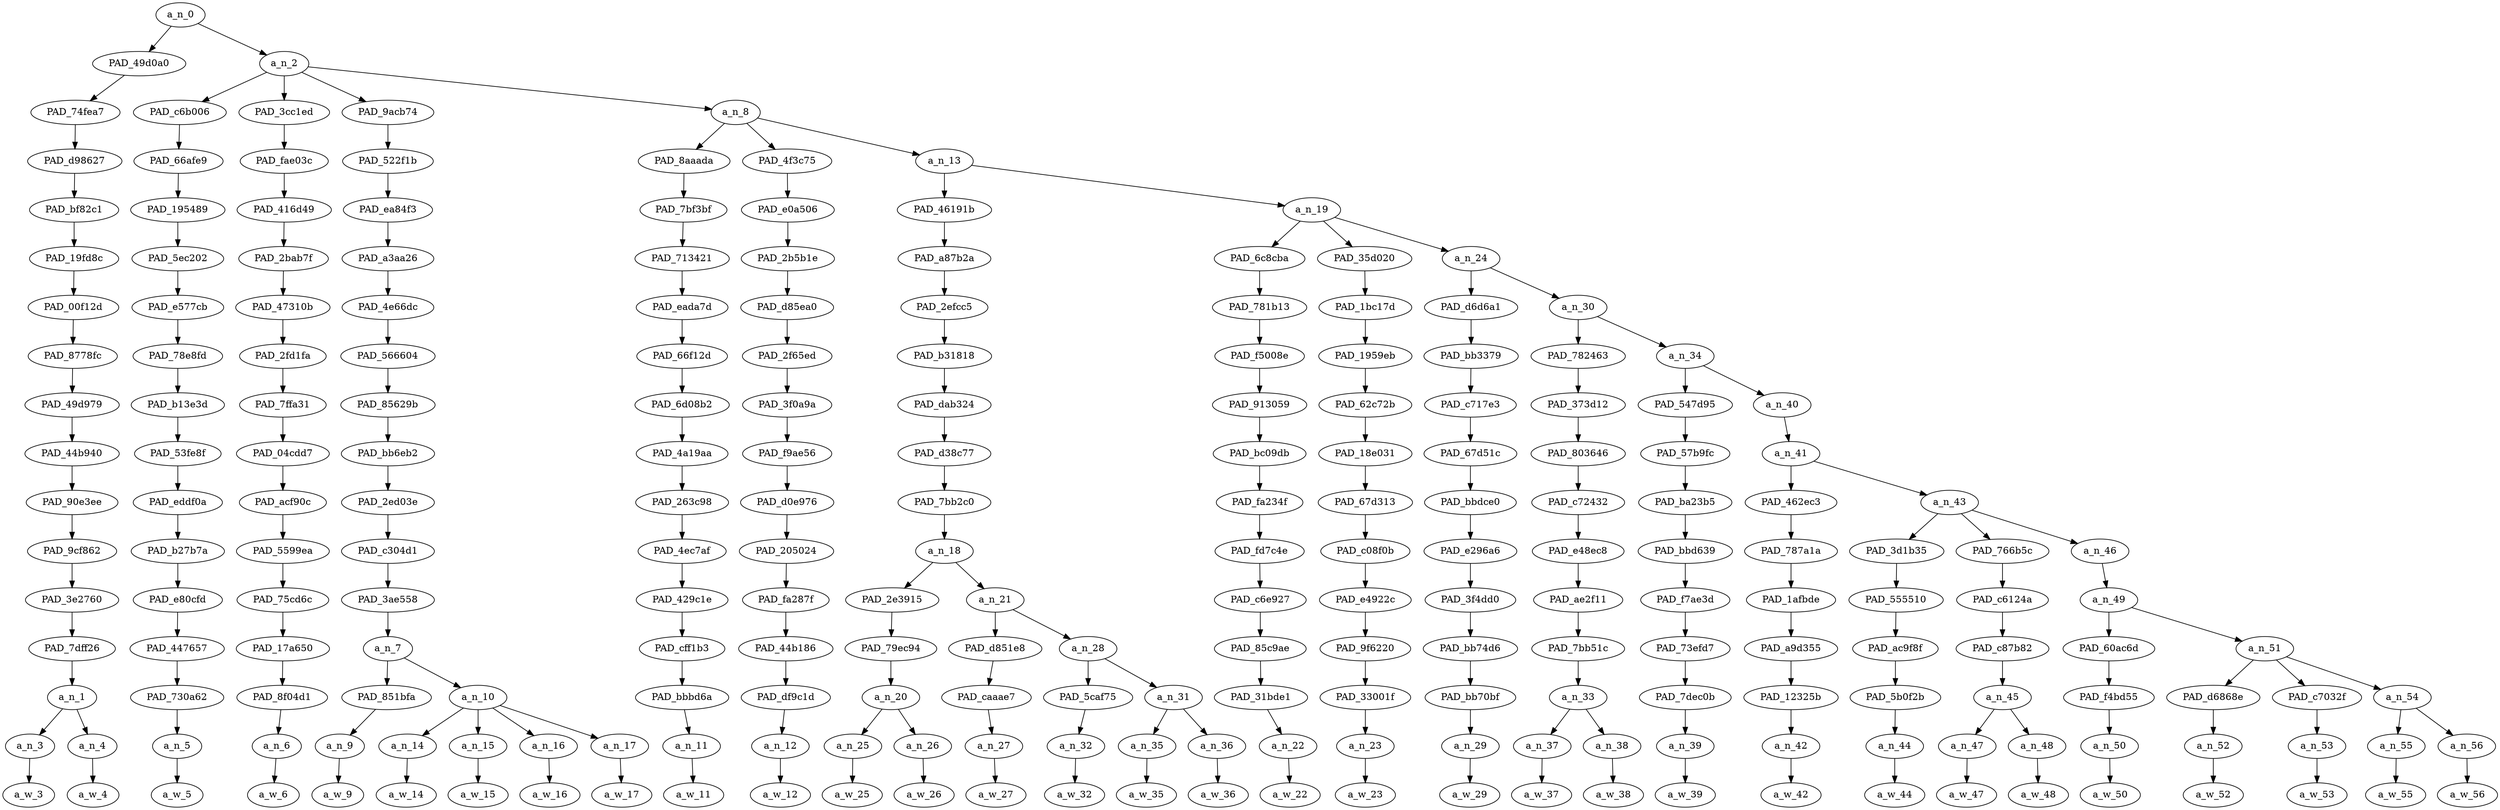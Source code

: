 strict digraph "" {
	a_n_0	[div_dir=1,
		index=0,
		level=16,
		pos="2.974766107253086,16!",
		text_span="[0, 1, 2, 3, 4, 5, 6, 7, 8, 9, 10, 11, 12, 13, 14, 15, 16, 17, 18, 19, 20, 21, 22, 23, 24, 25, 26, 27, 28, 29, 30, 31]",
		value=1.00000000];
	PAD_49d0a0	[div_dir=-1,
		index=0,
		level=15,
		pos="0.5,15!",
		text_span="[0, 1]",
		value=0.09305042];
	a_n_0 -> PAD_49d0a0;
	a_n_2	[div_dir=1,
		index=1,
		level=15,
		pos="5.449532214506172,15!",
		text_span="[2, 3, 4, 5, 6, 7, 8, 9, 10, 11, 12, 13, 14, 15, 16, 17, 18, 19, 20, 21, 22, 23, 24, 25, 26, 27, 28, 29, 30, 31]",
		value=0.90694607];
	a_n_0 -> a_n_2;
	PAD_74fea7	[div_dir=-1,
		index=0,
		level=14,
		pos="0.5,14!",
		text_span="[0, 1]",
		value=0.09305042];
	PAD_49d0a0 -> PAD_74fea7;
	PAD_d98627	[div_dir=-1,
		index=0,
		level=13,
		pos="0.5,13!",
		text_span="[0, 1]",
		value=0.09305042];
	PAD_74fea7 -> PAD_d98627;
	PAD_bf82c1	[div_dir=-1,
		index=0,
		level=12,
		pos="0.5,12!",
		text_span="[0, 1]",
		value=0.09305042];
	PAD_d98627 -> PAD_bf82c1;
	PAD_19fd8c	[div_dir=-1,
		index=0,
		level=11,
		pos="0.5,11!",
		text_span="[0, 1]",
		value=0.09305042];
	PAD_bf82c1 -> PAD_19fd8c;
	PAD_00f12d	[div_dir=-1,
		index=0,
		level=10,
		pos="0.5,10!",
		text_span="[0, 1]",
		value=0.09305042];
	PAD_19fd8c -> PAD_00f12d;
	PAD_8778fc	[div_dir=-1,
		index=0,
		level=9,
		pos="0.5,9!",
		text_span="[0, 1]",
		value=0.09305042];
	PAD_00f12d -> PAD_8778fc;
	PAD_49d979	[div_dir=-1,
		index=0,
		level=8,
		pos="0.5,8!",
		text_span="[0, 1]",
		value=0.09305042];
	PAD_8778fc -> PAD_49d979;
	PAD_44b940	[div_dir=-1,
		index=0,
		level=7,
		pos="0.5,7!",
		text_span="[0, 1]",
		value=0.09305042];
	PAD_49d979 -> PAD_44b940;
	PAD_90e3ee	[div_dir=-1,
		index=0,
		level=6,
		pos="0.5,6!",
		text_span="[0, 1]",
		value=0.09305042];
	PAD_44b940 -> PAD_90e3ee;
	PAD_9cf862	[div_dir=-1,
		index=0,
		level=5,
		pos="0.5,5!",
		text_span="[0, 1]",
		value=0.09305042];
	PAD_90e3ee -> PAD_9cf862;
	PAD_3e2760	[div_dir=-1,
		index=0,
		level=4,
		pos="0.5,4!",
		text_span="[0, 1]",
		value=0.09305042];
	PAD_9cf862 -> PAD_3e2760;
	PAD_7dff26	[div_dir=-1,
		index=0,
		level=3,
		pos="0.5,3!",
		text_span="[0, 1]",
		value=0.09305042];
	PAD_3e2760 -> PAD_7dff26;
	a_n_1	[div_dir=-1,
		index=0,
		level=2,
		pos="0.5,2!",
		text_span="[0, 1]",
		value=0.09305042];
	PAD_7dff26 -> a_n_1;
	a_n_3	[div_dir=1,
		index=0,
		level=1,
		pos="0.0,1!",
		text_span="[0]",
		value=0.05435236];
	a_n_1 -> a_n_3;
	a_n_4	[div_dir=-1,
		index=1,
		level=1,
		pos="1.0,1!",
		text_span="[1]",
		value=0.03867311];
	a_n_1 -> a_n_4;
	a_w_3	[div_dir=0,
		index=0,
		level=0,
		pos="0,0!",
		text_span="[0]",
		value=standup];
	a_n_3 -> a_w_3;
	a_w_4	[div_dir=0,
		index=1,
		level=0,
		pos="1,0!",
		text_span="[1]",
		value=purity];
	a_n_4 -> a_w_4;
	PAD_c6b006	[div_dir=-1,
		index=1,
		level=14,
		pos="2.0,14!",
		text_span="[2]",
		value=0.04949777];
	a_n_2 -> PAD_c6b006;
	PAD_3cc1ed	[div_dir=1,
		index=2,
		level=14,
		pos="3.0,14!",
		text_span="[3]",
		value=0.07552763];
	a_n_2 -> PAD_3cc1ed;
	PAD_9acb74	[div_dir=-1,
		index=3,
		level=14,
		pos="5.25,14!",
		text_span="[4, 5, 6, 7, 8]",
		value=0.21362546];
	a_n_2 -> PAD_9acb74;
	a_n_8	[div_dir=1,
		index=4,
		level=14,
		pos="11.548128858024691,14!",
		text_span="[9, 10, 11, 12, 13, 14, 15, 16, 17, 18, 19, 20, 21, 22, 23, 24, 25, 26, 27, 28, 29, 30, 31]",
		value=0.56828398];
	a_n_2 -> a_n_8;
	PAD_66afe9	[div_dir=-1,
		index=1,
		level=13,
		pos="2.0,13!",
		text_span="[2]",
		value=0.04949777];
	PAD_c6b006 -> PAD_66afe9;
	PAD_195489	[div_dir=-1,
		index=1,
		level=12,
		pos="2.0,12!",
		text_span="[2]",
		value=0.04949777];
	PAD_66afe9 -> PAD_195489;
	PAD_5ec202	[div_dir=-1,
		index=1,
		level=11,
		pos="2.0,11!",
		text_span="[2]",
		value=0.04949777];
	PAD_195489 -> PAD_5ec202;
	PAD_e577cb	[div_dir=-1,
		index=1,
		level=10,
		pos="2.0,10!",
		text_span="[2]",
		value=0.04949777];
	PAD_5ec202 -> PAD_e577cb;
	PAD_78e8fd	[div_dir=-1,
		index=1,
		level=9,
		pos="2.0,9!",
		text_span="[2]",
		value=0.04949777];
	PAD_e577cb -> PAD_78e8fd;
	PAD_b13e3d	[div_dir=-1,
		index=1,
		level=8,
		pos="2.0,8!",
		text_span="[2]",
		value=0.04949777];
	PAD_78e8fd -> PAD_b13e3d;
	PAD_53fe8f	[div_dir=-1,
		index=1,
		level=7,
		pos="2.0,7!",
		text_span="[2]",
		value=0.04949777];
	PAD_b13e3d -> PAD_53fe8f;
	PAD_eddf0a	[div_dir=-1,
		index=1,
		level=6,
		pos="2.0,6!",
		text_span="[2]",
		value=0.04949777];
	PAD_53fe8f -> PAD_eddf0a;
	PAD_b27b7a	[div_dir=-1,
		index=1,
		level=5,
		pos="2.0,5!",
		text_span="[2]",
		value=0.04949777];
	PAD_eddf0a -> PAD_b27b7a;
	PAD_e80cfd	[div_dir=-1,
		index=1,
		level=4,
		pos="2.0,4!",
		text_span="[2]",
		value=0.04949777];
	PAD_b27b7a -> PAD_e80cfd;
	PAD_447657	[div_dir=-1,
		index=1,
		level=3,
		pos="2.0,3!",
		text_span="[2]",
		value=0.04949777];
	PAD_e80cfd -> PAD_447657;
	PAD_730a62	[div_dir=-1,
		index=1,
		level=2,
		pos="2.0,2!",
		text_span="[2]",
		value=0.04949777];
	PAD_447657 -> PAD_730a62;
	a_n_5	[div_dir=-1,
		index=2,
		level=1,
		pos="2.0,1!",
		text_span="[2]",
		value=0.04949777];
	PAD_730a62 -> a_n_5;
	a_w_5	[div_dir=0,
		index=2,
		level=0,
		pos="2,0!",
		text_span="[2]",
		value=spiraled];
	a_n_5 -> a_w_5;
	PAD_fae03c	[div_dir=1,
		index=2,
		level=13,
		pos="3.0,13!",
		text_span="[3]",
		value=0.07552763];
	PAD_3cc1ed -> PAD_fae03c;
	PAD_416d49	[div_dir=1,
		index=2,
		level=12,
		pos="3.0,12!",
		text_span="[3]",
		value=0.07552763];
	PAD_fae03c -> PAD_416d49;
	PAD_2bab7f	[div_dir=1,
		index=2,
		level=11,
		pos="3.0,11!",
		text_span="[3]",
		value=0.07552763];
	PAD_416d49 -> PAD_2bab7f;
	PAD_47310b	[div_dir=1,
		index=2,
		level=10,
		pos="3.0,10!",
		text_span="[3]",
		value=0.07552763];
	PAD_2bab7f -> PAD_47310b;
	PAD_2fd1fa	[div_dir=1,
		index=2,
		level=9,
		pos="3.0,9!",
		text_span="[3]",
		value=0.07552763];
	PAD_47310b -> PAD_2fd1fa;
	PAD_7ffa31	[div_dir=1,
		index=2,
		level=8,
		pos="3.0,8!",
		text_span="[3]",
		value=0.07552763];
	PAD_2fd1fa -> PAD_7ffa31;
	PAD_04cdd7	[div_dir=1,
		index=2,
		level=7,
		pos="3.0,7!",
		text_span="[3]",
		value=0.07552763];
	PAD_7ffa31 -> PAD_04cdd7;
	PAD_acf90c	[div_dir=1,
		index=2,
		level=6,
		pos="3.0,6!",
		text_span="[3]",
		value=0.07552763];
	PAD_04cdd7 -> PAD_acf90c;
	PAD_5599ea	[div_dir=1,
		index=2,
		level=5,
		pos="3.0,5!",
		text_span="[3]",
		value=0.07552763];
	PAD_acf90c -> PAD_5599ea;
	PAD_75cd6c	[div_dir=1,
		index=2,
		level=4,
		pos="3.0,4!",
		text_span="[3]",
		value=0.07552763];
	PAD_5599ea -> PAD_75cd6c;
	PAD_17a650	[div_dir=1,
		index=2,
		level=3,
		pos="3.0,3!",
		text_span="[3]",
		value=0.07552763];
	PAD_75cd6c -> PAD_17a650;
	PAD_8f04d1	[div_dir=1,
		index=2,
		level=2,
		pos="3.0,2!",
		text_span="[3]",
		value=0.07552763];
	PAD_17a650 -> PAD_8f04d1;
	a_n_6	[div_dir=1,
		index=3,
		level=1,
		pos="3.0,1!",
		text_span="[3]",
		value=0.07552763];
	PAD_8f04d1 -> a_n_6;
	a_w_6	[div_dir=0,
		index=3,
		level=0,
		pos="3,0!",
		text_span="[3]",
		value=iself];
	a_n_6 -> a_w_6;
	PAD_522f1b	[div_dir=-1,
		index=3,
		level=13,
		pos="5.25,13!",
		text_span="[4, 5, 6, 7, 8]",
		value=0.21362546];
	PAD_9acb74 -> PAD_522f1b;
	PAD_ea84f3	[div_dir=-1,
		index=3,
		level=12,
		pos="5.25,12!",
		text_span="[4, 5, 6, 7, 8]",
		value=0.21362546];
	PAD_522f1b -> PAD_ea84f3;
	PAD_a3aa26	[div_dir=-1,
		index=3,
		level=11,
		pos="5.25,11!",
		text_span="[4, 5, 6, 7, 8]",
		value=0.21362546];
	PAD_ea84f3 -> PAD_a3aa26;
	PAD_4e66dc	[div_dir=-1,
		index=3,
		level=10,
		pos="5.25,10!",
		text_span="[4, 5, 6, 7, 8]",
		value=0.21362546];
	PAD_a3aa26 -> PAD_4e66dc;
	PAD_566604	[div_dir=-1,
		index=3,
		level=9,
		pos="5.25,9!",
		text_span="[4, 5, 6, 7, 8]",
		value=0.21362546];
	PAD_4e66dc -> PAD_566604;
	PAD_85629b	[div_dir=-1,
		index=3,
		level=8,
		pos="5.25,8!",
		text_span="[4, 5, 6, 7, 8]",
		value=0.21362546];
	PAD_566604 -> PAD_85629b;
	PAD_bb6eb2	[div_dir=-1,
		index=3,
		level=7,
		pos="5.25,7!",
		text_span="[4, 5, 6, 7, 8]",
		value=0.21362546];
	PAD_85629b -> PAD_bb6eb2;
	PAD_2ed03e	[div_dir=-1,
		index=3,
		level=6,
		pos="5.25,6!",
		text_span="[4, 5, 6, 7, 8]",
		value=0.21362546];
	PAD_bb6eb2 -> PAD_2ed03e;
	PAD_c304d1	[div_dir=-1,
		index=3,
		level=5,
		pos="5.25,5!",
		text_span="[4, 5, 6, 7, 8]",
		value=0.21362546];
	PAD_2ed03e -> PAD_c304d1;
	PAD_3ae558	[div_dir=-1,
		index=3,
		level=4,
		pos="5.25,4!",
		text_span="[4, 5, 6, 7, 8]",
		value=0.21362546];
	PAD_c304d1 -> PAD_3ae558;
	a_n_7	[div_dir=-1,
		index=3,
		level=3,
		pos="5.25,3!",
		text_span="[4, 5, 6, 7, 8]",
		value=0.21362546];
	PAD_3ae558 -> a_n_7;
	PAD_851bfa	[div_dir=-1,
		index=3,
		level=2,
		pos="4.0,2!",
		text_span="[4]",
		value=0.02226101];
	a_n_7 -> PAD_851bfa;
	a_n_10	[div_dir=-1,
		index=4,
		level=2,
		pos="6.5,2!",
		text_span="[5, 6, 7, 8]",
		value=0.19111139];
	a_n_7 -> a_n_10;
	a_n_9	[div_dir=-1,
		index=4,
		level=1,
		pos="4.0,1!",
		text_span="[4]",
		value=0.02226101];
	PAD_851bfa -> a_n_9;
	a_w_9	[div_dir=0,
		index=4,
		level=0,
		pos="4,0!",
		text_span="[4]",
		value=into];
	a_n_9 -> a_w_9;
	a_n_14	[div_dir=-1,
		index=5,
		level=1,
		pos="5.0,1!",
		text_span="[5]",
		value=0.02033639];
	a_n_10 -> a_n_14;
	a_n_15	[div_dir=1,
		index=6,
		level=1,
		pos="6.0,1!",
		text_span="[6]",
		value=0.03611306];
	a_n_10 -> a_n_15;
	a_n_16	[div_dir=1,
		index=7,
		level=1,
		pos="7.0,1!",
		text_span="[7]",
		value=0.05085939];
	a_n_10 -> a_n_16;
	a_n_17	[div_dir=-1,
		index=8,
		level=1,
		pos="8.0,1!",
		text_span="[8]",
		value=0.08352699];
	a_n_10 -> a_n_17;
	a_w_14	[div_dir=0,
		index=5,
		level=0,
		pos="5,0!",
		text_span="[5]",
		value=a];
	a_n_14 -> a_w_14;
	a_w_15	[div_dir=0,
		index=6,
		level=0,
		pos="6,0!",
		text_span="[6]",
		value=singer];
	a_n_15 -> a_w_15;
	a_w_16	[div_dir=0,
		index=7,
		level=0,
		pos="7,0!",
		text_span="[7]",
		value=songwriter];
	a_n_16 -> a_w_16;
	a_w_17	[div_dir=0,
		index=8,
		level=0,
		pos="8,0!",
		text_span="[8]",
		value=ghetto];
	a_n_17 -> a_w_17;
	PAD_8aaada	[div_dir=-1,
		index=4,
		level=13,
		pos="9.0,13!",
		text_span="[9]",
		value=0.02124690];
	a_n_8 -> PAD_8aaada;
	PAD_4f3c75	[div_dir=1,
		index=5,
		level=13,
		pos="10.0,13!",
		text_span="[10]",
		value=0.01929100];
	a_n_8 -> PAD_4f3c75;
	a_n_13	[div_dir=1,
		index=6,
		level=13,
		pos="15.644386574074074,13!",
		text_span="[11, 12, 13, 14, 15, 16, 17, 18, 19, 20, 21, 22, 23, 24, 25, 26, 27, 28, 29, 30, 31]",
		value=0.52763936];
	a_n_8 -> a_n_13;
	PAD_7bf3bf	[div_dir=-1,
		index=4,
		level=12,
		pos="9.0,12!",
		text_span="[9]",
		value=0.02124690];
	PAD_8aaada -> PAD_7bf3bf;
	PAD_713421	[div_dir=-1,
		index=4,
		level=11,
		pos="9.0,11!",
		text_span="[9]",
		value=0.02124690];
	PAD_7bf3bf -> PAD_713421;
	PAD_eada7d	[div_dir=-1,
		index=4,
		level=10,
		pos="9.0,10!",
		text_span="[9]",
		value=0.02124690];
	PAD_713421 -> PAD_eada7d;
	PAD_66f12d	[div_dir=-1,
		index=4,
		level=9,
		pos="9.0,9!",
		text_span="[9]",
		value=0.02124690];
	PAD_eada7d -> PAD_66f12d;
	PAD_6d08b2	[div_dir=-1,
		index=4,
		level=8,
		pos="9.0,8!",
		text_span="[9]",
		value=0.02124690];
	PAD_66f12d -> PAD_6d08b2;
	PAD_4a19aa	[div_dir=-1,
		index=4,
		level=7,
		pos="9.0,7!",
		text_span="[9]",
		value=0.02124690];
	PAD_6d08b2 -> PAD_4a19aa;
	PAD_263c98	[div_dir=-1,
		index=4,
		level=6,
		pos="9.0,6!",
		text_span="[9]",
		value=0.02124690];
	PAD_4a19aa -> PAD_263c98;
	PAD_4ec7af	[div_dir=-1,
		index=4,
		level=5,
		pos="9.0,5!",
		text_span="[9]",
		value=0.02124690];
	PAD_263c98 -> PAD_4ec7af;
	PAD_429c1e	[div_dir=-1,
		index=4,
		level=4,
		pos="9.0,4!",
		text_span="[9]",
		value=0.02124690];
	PAD_4ec7af -> PAD_429c1e;
	PAD_cff1b3	[div_dir=-1,
		index=4,
		level=3,
		pos="9.0,3!",
		text_span="[9]",
		value=0.02124690];
	PAD_429c1e -> PAD_cff1b3;
	PAD_bbbd6a	[div_dir=-1,
		index=5,
		level=2,
		pos="9.0,2!",
		text_span="[9]",
		value=0.02124690];
	PAD_cff1b3 -> PAD_bbbd6a;
	a_n_11	[div_dir=-1,
		index=9,
		level=1,
		pos="9.0,1!",
		text_span="[9]",
		value=0.02124690];
	PAD_bbbd6a -> a_n_11;
	a_w_11	[div_dir=0,
		index=9,
		level=0,
		pos="9,0!",
		text_span="[9]",
		value=so];
	a_n_11 -> a_w_11;
	PAD_e0a506	[div_dir=1,
		index=5,
		level=12,
		pos="10.0,12!",
		text_span="[10]",
		value=0.01929100];
	PAD_4f3c75 -> PAD_e0a506;
	PAD_2b5b1e	[div_dir=1,
		index=5,
		level=11,
		pos="10.0,11!",
		text_span="[10]",
		value=0.01929100];
	PAD_e0a506 -> PAD_2b5b1e;
	PAD_d85ea0	[div_dir=1,
		index=5,
		level=10,
		pos="10.0,10!",
		text_span="[10]",
		value=0.01929100];
	PAD_2b5b1e -> PAD_d85ea0;
	PAD_2f65ed	[div_dir=1,
		index=5,
		level=9,
		pos="10.0,9!",
		text_span="[10]",
		value=0.01929100];
	PAD_d85ea0 -> PAD_2f65ed;
	PAD_3f0a9a	[div_dir=1,
		index=5,
		level=8,
		pos="10.0,8!",
		text_span="[10]",
		value=0.01929100];
	PAD_2f65ed -> PAD_3f0a9a;
	PAD_f9ae56	[div_dir=1,
		index=5,
		level=7,
		pos="10.0,7!",
		text_span="[10]",
		value=0.01929100];
	PAD_3f0a9a -> PAD_f9ae56;
	PAD_d0e976	[div_dir=1,
		index=5,
		level=6,
		pos="10.0,6!",
		text_span="[10]",
		value=0.01929100];
	PAD_f9ae56 -> PAD_d0e976;
	PAD_205024	[div_dir=1,
		index=5,
		level=5,
		pos="10.0,5!",
		text_span="[10]",
		value=0.01929100];
	PAD_d0e976 -> PAD_205024;
	PAD_fa287f	[div_dir=1,
		index=5,
		level=4,
		pos="10.0,4!",
		text_span="[10]",
		value=0.01929100];
	PAD_205024 -> PAD_fa287f;
	PAD_44b186	[div_dir=1,
		index=5,
		level=3,
		pos="10.0,3!",
		text_span="[10]",
		value=0.01929100];
	PAD_fa287f -> PAD_44b186;
	PAD_df9c1d	[div_dir=1,
		index=6,
		level=2,
		pos="10.0,2!",
		text_span="[10]",
		value=0.01929100];
	PAD_44b186 -> PAD_df9c1d;
	a_n_12	[div_dir=1,
		index=10,
		level=1,
		pos="10.0,1!",
		text_span="[10]",
		value=0.01929100];
	PAD_df9c1d -> a_n_12;
	a_w_12	[div_dir=0,
		index=10,
		level=0,
		pos="10,0!",
		text_span="[10]",
		value=that];
	a_n_12 -> a_w_12;
	PAD_46191b	[div_dir=1,
		index=6,
		level=12,
		pos="12.8125,12!",
		text_span="[11, 12, 13, 14, 15, 16]",
		value=0.18267596];
	a_n_13 -> PAD_46191b;
	a_n_19	[div_dir=1,
		index=7,
		level=12,
		pos="18.47627314814815,12!",
		text_span="[17, 18, 19, 20, 21, 22, 23, 24, 25, 26, 27, 28, 29, 30, 31]",
		value=0.34484808];
	a_n_13 -> a_n_19;
	PAD_a87b2a	[div_dir=1,
		index=6,
		level=11,
		pos="12.8125,11!",
		text_span="[11, 12, 13, 14, 15, 16]",
		value=0.18267596];
	PAD_46191b -> PAD_a87b2a;
	PAD_2efcc5	[div_dir=1,
		index=6,
		level=10,
		pos="12.8125,10!",
		text_span="[11, 12, 13, 14, 15, 16]",
		value=0.18267596];
	PAD_a87b2a -> PAD_2efcc5;
	PAD_b31818	[div_dir=1,
		index=6,
		level=9,
		pos="12.8125,9!",
		text_span="[11, 12, 13, 14, 15, 16]",
		value=0.18267596];
	PAD_2efcc5 -> PAD_b31818;
	PAD_dab324	[div_dir=1,
		index=6,
		level=8,
		pos="12.8125,8!",
		text_span="[11, 12, 13, 14, 15, 16]",
		value=0.18267596];
	PAD_b31818 -> PAD_dab324;
	PAD_d38c77	[div_dir=1,
		index=6,
		level=7,
		pos="12.8125,7!",
		text_span="[11, 12, 13, 14, 15, 16]",
		value=0.18267596];
	PAD_dab324 -> PAD_d38c77;
	PAD_7bb2c0	[div_dir=1,
		index=6,
		level=6,
		pos="12.8125,6!",
		text_span="[11, 12, 13, 14, 15, 16]",
		value=0.18267596];
	PAD_d38c77 -> PAD_7bb2c0;
	a_n_18	[div_dir=1,
		index=6,
		level=5,
		pos="12.8125,5!",
		text_span="[11, 12, 13, 14, 15, 16]",
		value=0.18267596];
	PAD_7bb2c0 -> a_n_18;
	PAD_2e3915	[div_dir=1,
		index=6,
		level=4,
		pos="11.5,4!",
		text_span="[11, 12]",
		value=0.06067025];
	a_n_18 -> PAD_2e3915;
	a_n_21	[div_dir=1,
		index=7,
		level=4,
		pos="14.125,4!",
		text_span="[13, 14, 15, 16]",
		value=0.12194934];
	a_n_18 -> a_n_21;
	PAD_79ec94	[div_dir=1,
		index=6,
		level=3,
		pos="11.5,3!",
		text_span="[11, 12]",
		value=0.06067025];
	PAD_2e3915 -> PAD_79ec94;
	a_n_20	[div_dir=1,
		index=7,
		level=2,
		pos="11.5,2!",
		text_span="[11, 12]",
		value=0.06067025];
	PAD_79ec94 -> a_n_20;
	a_n_25	[div_dir=-1,
		index=11,
		level=1,
		pos="11.0,1!",
		text_span="[11]",
		value=0.02730854];
	a_n_20 -> a_n_25;
	a_n_26	[div_dir=1,
		index=12,
		level=1,
		pos="12.0,1!",
		text_span="[12]",
		value=0.03334112];
	a_n_20 -> a_n_26;
	a_w_25	[div_dir=0,
		index=11,
		level=0,
		pos="11,0!",
		text_span="[11]",
		value=talented];
	a_n_25 -> a_w_25;
	a_w_26	[div_dir=0,
		index=12,
		level=0,
		pos="12,0!",
		text_span="[12]",
		value=performers];
	a_n_26 -> a_w_26;
	PAD_d851e8	[div_dir=1,
		index=7,
		level=3,
		pos="13.0,3!",
		text_span="[13]",
		value=0.02195249];
	a_n_21 -> PAD_d851e8;
	a_n_28	[div_dir=1,
		index=8,
		level=3,
		pos="15.25,3!",
		text_span="[14, 15, 16]",
		value=0.09994334];
	a_n_21 -> a_n_28;
	PAD_caaae7	[div_dir=1,
		index=8,
		level=2,
		pos="13.0,2!",
		text_span="[13]",
		value=0.02195249];
	PAD_d851e8 -> PAD_caaae7;
	a_n_27	[div_dir=1,
		index=13,
		level=1,
		pos="13.0,1!",
		text_span="[13]",
		value=0.02195249];
	PAD_caaae7 -> a_n_27;
	a_w_27	[div_dir=0,
		index=13,
		level=0,
		pos="13,0!",
		text_span="[13]",
		value=like];
	a_n_27 -> a_w_27;
	PAD_5caf75	[div_dir=1,
		index=10,
		level=2,
		pos="16.0,2!",
		text_span="[16]",
		value=0.03088516];
	a_n_28 -> PAD_5caf75;
	a_n_31	[div_dir=-1,
		index=9,
		level=2,
		pos="14.5,2!",
		text_span="[14, 15]",
		value=0.06900150];
	a_n_28 -> a_n_31;
	a_n_32	[div_dir=1,
		index=16,
		level=1,
		pos="16.0,1!",
		text_span="[16]",
		value=0.03088516];
	PAD_5caf75 -> a_n_32;
	a_w_32	[div_dir=0,
		index=16,
		level=0,
		pos="16,0!",
		text_span="[16]",
		value=hope];
	a_n_32 -> a_w_32;
	a_n_35	[div_dir=-1,
		index=14,
		level=1,
		pos="14.0,1!",
		text_span="[14]",
		value=0.02349305];
	a_n_31 -> a_n_35;
	a_n_36	[div_dir=-1,
		index=15,
		level=1,
		pos="15.0,1!",
		text_span="[15]",
		value=0.04547835];
	a_n_31 -> a_n_36;
	a_w_35	[div_dir=0,
		index=14,
		level=0,
		pos="14,0!",
		text_span="[14]",
		value=a1];
	a_n_35 -> a_w_35;
	a_w_36	[div_dir=0,
		index=15,
		level=0,
		pos="15,0!",
		text_span="[15]",
		value=bob];
	a_n_36 -> a_w_36;
	PAD_6c8cba	[div_dir=1,
		index=7,
		level=11,
		pos="17.0,11!",
		text_span="[17]",
		value=0.01704245];
	a_n_19 -> PAD_6c8cba;
	PAD_35d020	[div_dir=1,
		index=8,
		level=11,
		pos="18.0,11!",
		text_span="[18]",
		value=0.01386273];
	a_n_19 -> PAD_35d020;
	a_n_24	[div_dir=1,
		index=9,
		level=11,
		pos="20.428819444444443,11!",
		text_span="[19, 20, 21, 22, 23, 24, 25, 26, 27, 28, 29, 30, 31]",
		value=0.31384223];
	a_n_19 -> a_n_24;
	PAD_781b13	[div_dir=1,
		index=7,
		level=10,
		pos="17.0,10!",
		text_span="[17]",
		value=0.01704245];
	PAD_6c8cba -> PAD_781b13;
	PAD_f5008e	[div_dir=1,
		index=7,
		level=9,
		pos="17.0,9!",
		text_span="[17]",
		value=0.01704245];
	PAD_781b13 -> PAD_f5008e;
	PAD_913059	[div_dir=1,
		index=7,
		level=8,
		pos="17.0,8!",
		text_span="[17]",
		value=0.01704245];
	PAD_f5008e -> PAD_913059;
	PAD_bc09db	[div_dir=1,
		index=7,
		level=7,
		pos="17.0,7!",
		text_span="[17]",
		value=0.01704245];
	PAD_913059 -> PAD_bc09db;
	PAD_fa234f	[div_dir=1,
		index=7,
		level=6,
		pos="17.0,6!",
		text_span="[17]",
		value=0.01704245];
	PAD_bc09db -> PAD_fa234f;
	PAD_fd7c4e	[div_dir=1,
		index=7,
		level=5,
		pos="17.0,5!",
		text_span="[17]",
		value=0.01704245];
	PAD_fa234f -> PAD_fd7c4e;
	PAD_c6e927	[div_dir=1,
		index=8,
		level=4,
		pos="17.0,4!",
		text_span="[17]",
		value=0.01704245];
	PAD_fd7c4e -> PAD_c6e927;
	PAD_85c9ae	[div_dir=1,
		index=9,
		level=3,
		pos="17.0,3!",
		text_span="[17]",
		value=0.01704245];
	PAD_c6e927 -> PAD_85c9ae;
	PAD_31bde1	[div_dir=1,
		index=11,
		level=2,
		pos="17.0,2!",
		text_span="[17]",
		value=0.01704245];
	PAD_85c9ae -> PAD_31bde1;
	a_n_22	[div_dir=1,
		index=17,
		level=1,
		pos="17.0,1!",
		text_span="[17]",
		value=0.01704245];
	PAD_31bde1 -> a_n_22;
	a_w_22	[div_dir=0,
		index=17,
		level=0,
		pos="17,0!",
		text_span="[17]",
		value=are];
	a_n_22 -> a_w_22;
	PAD_1bc17d	[div_dir=1,
		index=8,
		level=10,
		pos="18.0,10!",
		text_span="[18]",
		value=0.01386273];
	PAD_35d020 -> PAD_1bc17d;
	PAD_1959eb	[div_dir=1,
		index=8,
		level=9,
		pos="18.0,9!",
		text_span="[18]",
		value=0.01386273];
	PAD_1bc17d -> PAD_1959eb;
	PAD_62c72b	[div_dir=1,
		index=8,
		level=8,
		pos="18.0,8!",
		text_span="[18]",
		value=0.01386273];
	PAD_1959eb -> PAD_62c72b;
	PAD_18e031	[div_dir=1,
		index=8,
		level=7,
		pos="18.0,7!",
		text_span="[18]",
		value=0.01386273];
	PAD_62c72b -> PAD_18e031;
	PAD_67d313	[div_dir=1,
		index=8,
		level=6,
		pos="18.0,6!",
		text_span="[18]",
		value=0.01386273];
	PAD_18e031 -> PAD_67d313;
	PAD_c08f0b	[div_dir=1,
		index=8,
		level=5,
		pos="18.0,5!",
		text_span="[18]",
		value=0.01386273];
	PAD_67d313 -> PAD_c08f0b;
	PAD_e4922c	[div_dir=1,
		index=9,
		level=4,
		pos="18.0,4!",
		text_span="[18]",
		value=0.01386273];
	PAD_c08f0b -> PAD_e4922c;
	PAD_9f6220	[div_dir=1,
		index=10,
		level=3,
		pos="18.0,3!",
		text_span="[18]",
		value=0.01386273];
	PAD_e4922c -> PAD_9f6220;
	PAD_33001f	[div_dir=1,
		index=12,
		level=2,
		pos="18.0,2!",
		text_span="[18]",
		value=0.01386273];
	PAD_9f6220 -> PAD_33001f;
	a_n_23	[div_dir=1,
		index=18,
		level=1,
		pos="18.0,1!",
		text_span="[18]",
		value=0.01386273];
	PAD_33001f -> a_n_23;
	a_w_23	[div_dir=0,
		index=18,
		level=0,
		pos="18,0!",
		text_span="[18]",
		value=not];
	a_n_23 -> a_w_23;
	PAD_d6d6a1	[div_dir=1,
		index=9,
		level=10,
		pos="19.0,10!",
		text_span="[19]",
		value=0.01571512];
	a_n_24 -> PAD_d6d6a1;
	a_n_30	[div_dir=1,
		index=10,
		level=10,
		pos="21.85763888888889,10!",
		text_span="[20, 21, 22, 23, 24, 25, 26, 27, 28, 29, 30, 31]",
		value=0.29806361];
	a_n_24 -> a_n_30;
	PAD_bb3379	[div_dir=1,
		index=9,
		level=9,
		pos="19.0,9!",
		text_span="[19]",
		value=0.01571512];
	PAD_d6d6a1 -> PAD_bb3379;
	PAD_c717e3	[div_dir=1,
		index=9,
		level=8,
		pos="19.0,8!",
		text_span="[19]",
		value=0.01571512];
	PAD_bb3379 -> PAD_c717e3;
	PAD_67d51c	[div_dir=1,
		index=9,
		level=7,
		pos="19.0,7!",
		text_span="[19]",
		value=0.01571512];
	PAD_c717e3 -> PAD_67d51c;
	PAD_bbdce0	[div_dir=1,
		index=9,
		level=6,
		pos="19.0,6!",
		text_span="[19]",
		value=0.01571512];
	PAD_67d51c -> PAD_bbdce0;
	PAD_e296a6	[div_dir=1,
		index=9,
		level=5,
		pos="19.0,5!",
		text_span="[19]",
		value=0.01571512];
	PAD_bbdce0 -> PAD_e296a6;
	PAD_3f4dd0	[div_dir=1,
		index=10,
		level=4,
		pos="19.0,4!",
		text_span="[19]",
		value=0.01571512];
	PAD_e296a6 -> PAD_3f4dd0;
	PAD_bb74d6	[div_dir=1,
		index=11,
		level=3,
		pos="19.0,3!",
		text_span="[19]",
		value=0.01571512];
	PAD_3f4dd0 -> PAD_bb74d6;
	PAD_bb70bf	[div_dir=1,
		index=13,
		level=2,
		pos="19.0,2!",
		text_span="[19]",
		value=0.01571512];
	PAD_bb74d6 -> PAD_bb70bf;
	a_n_29	[div_dir=1,
		index=19,
		level=1,
		pos="19.0,1!",
		text_span="[19]",
		value=0.01571512];
	PAD_bb70bf -> a_n_29;
	a_w_29	[div_dir=0,
		index=19,
		level=0,
		pos="19,0!",
		text_span="[19]",
		value=considered];
	a_n_29 -> a_w_29;
	PAD_782463	[div_dir=-1,
		index=10,
		level=9,
		pos="20.5,9!",
		text_span="[20, 21]",
		value=0.04623860];
	a_n_30 -> PAD_782463;
	a_n_34	[div_dir=1,
		index=11,
		level=9,
		pos="23.21527777777778,9!",
		text_span="[22, 23, 24, 25, 26, 27, 28, 29, 30, 31]",
		value=0.25178509];
	a_n_30 -> a_n_34;
	PAD_373d12	[div_dir=-1,
		index=10,
		level=8,
		pos="20.5,8!",
		text_span="[20, 21]",
		value=0.04623860];
	PAD_782463 -> PAD_373d12;
	PAD_803646	[div_dir=-1,
		index=10,
		level=7,
		pos="20.5,7!",
		text_span="[20, 21]",
		value=0.04623860];
	PAD_373d12 -> PAD_803646;
	PAD_c72432	[div_dir=-1,
		index=10,
		level=6,
		pos="20.5,6!",
		text_span="[20, 21]",
		value=0.04623860];
	PAD_803646 -> PAD_c72432;
	PAD_e48ec8	[div_dir=-1,
		index=10,
		level=5,
		pos="20.5,5!",
		text_span="[20, 21]",
		value=0.04623860];
	PAD_c72432 -> PAD_e48ec8;
	PAD_ae2f11	[div_dir=-1,
		index=11,
		level=4,
		pos="20.5,4!",
		text_span="[20, 21]",
		value=0.04623860];
	PAD_e48ec8 -> PAD_ae2f11;
	PAD_7bb51c	[div_dir=-1,
		index=12,
		level=3,
		pos="20.5,3!",
		text_span="[20, 21]",
		value=0.04623860];
	PAD_ae2f11 -> PAD_7bb51c;
	a_n_33	[div_dir=-1,
		index=14,
		level=2,
		pos="20.5,2!",
		text_span="[20, 21]",
		value=0.04623860];
	PAD_7bb51c -> a_n_33;
	a_n_37	[div_dir=1,
		index=20,
		level=1,
		pos="20.0,1!",
		text_span="[20]",
		value=0.01804877];
	a_n_33 -> a_n_37;
	a_n_38	[div_dir=-1,
		index=21,
		level=1,
		pos="21.0,1!",
		text_span="[21]",
		value=0.02817871];
	a_n_33 -> a_n_38;
	a_w_37	[div_dir=0,
		index=20,
		level=0,
		pos="20,0!",
		text_span="[20]",
		value=real];
	a_n_37 -> a_w_37;
	a_w_38	[div_dir=0,
		index=21,
		level=0,
		pos="21,0!",
		text_span="[21]",
		value=comedians];
	a_n_38 -> a_w_38;
	PAD_547d95	[div_dir=-1,
		index=11,
		level=8,
		pos="22.0,8!",
		text_span="[22]",
		value=0.02289711];
	a_n_34 -> PAD_547d95;
	a_n_40	[div_dir=1,
		index=12,
		level=8,
		pos="24.430555555555557,8!",
		text_span="[23, 24, 25, 26, 27, 28, 29, 30, 31]",
		value=0.22884029];
	a_n_34 -> a_n_40;
	PAD_57b9fc	[div_dir=-1,
		index=11,
		level=7,
		pos="22.0,7!",
		text_span="[22]",
		value=0.02289711];
	PAD_547d95 -> PAD_57b9fc;
	PAD_ba23b5	[div_dir=-1,
		index=11,
		level=6,
		pos="22.0,6!",
		text_span="[22]",
		value=0.02289711];
	PAD_57b9fc -> PAD_ba23b5;
	PAD_bbd639	[div_dir=-1,
		index=11,
		level=5,
		pos="22.0,5!",
		text_span="[22]",
		value=0.02289711];
	PAD_ba23b5 -> PAD_bbd639;
	PAD_f7ae3d	[div_dir=-1,
		index=12,
		level=4,
		pos="22.0,4!",
		text_span="[22]",
		value=0.02289711];
	PAD_bbd639 -> PAD_f7ae3d;
	PAD_73efd7	[div_dir=-1,
		index=13,
		level=3,
		pos="22.0,3!",
		text_span="[22]",
		value=0.02289711];
	PAD_f7ae3d -> PAD_73efd7;
	PAD_7dec0b	[div_dir=-1,
		index=15,
		level=2,
		pos="22.0,2!",
		text_span="[22]",
		value=0.02289711];
	PAD_73efd7 -> PAD_7dec0b;
	a_n_39	[div_dir=-1,
		index=22,
		level=1,
		pos="22.0,1!",
		text_span="[22]",
		value=0.02289711];
	PAD_7dec0b -> a_n_39;
	a_w_39	[div_dir=0,
		index=22,
		level=0,
		pos="22,0!",
		text_span="[22]",
		value=cause];
	a_n_39 -> a_w_39;
	a_n_41	[div_dir=1,
		index=12,
		level=7,
		pos="24.430555555555557,7!",
		text_span="[23, 24, 25, 26, 27, 28, 29, 30, 31]",
		value=0.22876388];
	a_n_40 -> a_n_41;
	PAD_462ec3	[div_dir=-1,
		index=12,
		level=6,
		pos="23.0,6!",
		text_span="[23]",
		value=0.01638229];
	a_n_41 -> PAD_462ec3;
	a_n_43	[div_dir=1,
		index=13,
		level=6,
		pos="25.861111111111114,6!",
		text_span="[24, 25, 26, 27, 28, 29, 30, 31]",
		value=0.21230518];
	a_n_41 -> a_n_43;
	PAD_787a1a	[div_dir=-1,
		index=12,
		level=5,
		pos="23.0,5!",
		text_span="[23]",
		value=0.01638229];
	PAD_462ec3 -> PAD_787a1a;
	PAD_1afbde	[div_dir=-1,
		index=13,
		level=4,
		pos="23.0,4!",
		text_span="[23]",
		value=0.01638229];
	PAD_787a1a -> PAD_1afbde;
	PAD_a9d355	[div_dir=-1,
		index=14,
		level=3,
		pos="23.0,3!",
		text_span="[23]",
		value=0.01638229];
	PAD_1afbde -> PAD_a9d355;
	PAD_12325b	[div_dir=-1,
		index=16,
		level=2,
		pos="23.0,2!",
		text_span="[23]",
		value=0.01638229];
	PAD_a9d355 -> PAD_12325b;
	a_n_42	[div_dir=-1,
		index=23,
		level=1,
		pos="23.0,1!",
		text_span="[23]",
		value=0.01638229];
	PAD_12325b -> a_n_42;
	a_w_42	[div_dir=0,
		index=23,
		level=0,
		pos="23,0!",
		text_span="[23]",
		value=they];
	a_n_42 -> a_w_42;
	PAD_3d1b35	[div_dir=1,
		index=13,
		level=5,
		pos="24.0,5!",
		text_span="[24]",
		value=0.02044744];
	a_n_43 -> PAD_3d1b35;
	PAD_766b5c	[div_dir=1,
		index=14,
		level=5,
		pos="25.5,5!",
		text_span="[25, 26]",
		value=0.07401270];
	a_n_43 -> PAD_766b5c;
	a_n_46	[div_dir=-1,
		index=15,
		level=5,
		pos="28.083333333333336,5!",
		text_span="[27, 28, 29, 30, 31]",
		value=0.11776041];
	a_n_43 -> a_n_46;
	PAD_555510	[div_dir=1,
		index=14,
		level=4,
		pos="24.0,4!",
		text_span="[24]",
		value=0.02044744];
	PAD_3d1b35 -> PAD_555510;
	PAD_ac9f8f	[div_dir=1,
		index=15,
		level=3,
		pos="24.0,3!",
		text_span="[24]",
		value=0.02044744];
	PAD_555510 -> PAD_ac9f8f;
	PAD_5b0f2b	[div_dir=1,
		index=17,
		level=2,
		pos="24.0,2!",
		text_span="[24]",
		value=0.02044744];
	PAD_ac9f8f -> PAD_5b0f2b;
	a_n_44	[div_dir=1,
		index=24,
		level=1,
		pos="24.0,1!",
		text_span="[24]",
		value=0.02044744];
	PAD_5b0f2b -> a_n_44;
	a_w_44	[div_dir=0,
		index=24,
		level=0,
		pos="24,0!",
		text_span="[24]",
		value=paid];
	a_n_44 -> a_w_44;
	PAD_c6124a	[div_dir=1,
		index=15,
		level=4,
		pos="25.5,4!",
		text_span="[25, 26]",
		value=0.07401270];
	PAD_766b5c -> PAD_c6124a;
	PAD_c87b82	[div_dir=1,
		index=16,
		level=3,
		pos="25.5,3!",
		text_span="[25, 26]",
		value=0.07401270];
	PAD_c6124a -> PAD_c87b82;
	a_n_45	[div_dir=1,
		index=18,
		level=2,
		pos="25.5,2!",
		text_span="[25, 26]",
		value=0.07401270];
	PAD_c87b82 -> a_n_45;
	a_n_47	[div_dir=-1,
		index=25,
		level=1,
		pos="25.0,1!",
		text_span="[25]",
		value=0.01621400];
	a_n_45 -> a_n_47;
	a_n_48	[div_dir=1,
		index=26,
		level=1,
		pos="26.0,1!",
		text_span="[26]",
		value=0.05768935];
	a_n_45 -> a_n_48;
	a_w_47	[div_dir=0,
		index=25,
		level=0,
		pos="25,0!",
		text_span="[25]",
		value=other];
	a_n_47 -> a_w_47;
	a_w_48	[div_dir=0,
		index=26,
		level=0,
		pos="26,0!",
		text_span="[26]",
		value=ppl];
	a_n_48 -> a_w_48;
	a_n_49	[div_dir=-1,
		index=16,
		level=4,
		pos="28.083333333333336,4!",
		text_span="[27, 28, 29, 30, 31]",
		value=0.11775657];
	a_n_46 -> a_n_49;
	PAD_60ac6d	[div_dir=-1,
		index=17,
		level=3,
		pos="27.0,3!",
		text_span="[27]",
		value=0.01860693];
	a_n_49 -> PAD_60ac6d;
	a_n_51	[div_dir=1,
		index=18,
		level=3,
		pos="29.166666666666668,3!",
		text_span="[28, 29, 30, 31]",
		value=0.09914580];
	a_n_49 -> a_n_51;
	PAD_f4bd55	[div_dir=-1,
		index=19,
		level=2,
		pos="27.0,2!",
		text_span="[27]",
		value=0.01860693];
	PAD_60ac6d -> PAD_f4bd55;
	a_n_50	[div_dir=-1,
		index=27,
		level=1,
		pos="27.0,1!",
		text_span="[27]",
		value=0.01860693];
	PAD_f4bd55 -> a_n_50;
	a_w_50	[div_dir=0,
		index=27,
		level=0,
		pos="27,0!",
		text_span="[27]",
		value=to];
	a_n_50 -> a_w_50;
	PAD_d6868e	[div_dir=1,
		index=20,
		level=2,
		pos="28.0,2!",
		text_span="[28]",
		value=0.02089294];
	a_n_51 -> PAD_d6868e;
	PAD_c7032f	[div_dir=-1,
		index=21,
		level=2,
		pos="29.0,2!",
		text_span="[29]",
		value=0.03165092];
	a_n_51 -> PAD_c7032f;
	a_n_54	[div_dir=1,
		index=22,
		level=2,
		pos="30.5,2!",
		text_span="[30, 31]",
		value=0.04658587];
	a_n_51 -> a_n_54;
	a_n_52	[div_dir=1,
		index=28,
		level=1,
		pos="28.0,1!",
		text_span="[28]",
		value=0.02089294];
	PAD_d6868e -> a_n_52;
	a_w_52	[div_dir=0,
		index=28,
		level=0,
		pos="28,0!",
		text_span="[28]",
		value=write];
	a_n_52 -> a_w_52;
	a_n_53	[div_dir=-1,
		index=29,
		level=1,
		pos="29.0,1!",
		text_span="[29]",
		value=0.03165092];
	PAD_c7032f -> a_n_53;
	a_w_53	[div_dir=0,
		index=29,
		level=0,
		pos="29,0!",
		text_span="[29]",
		value=jokes];
	a_n_53 -> a_w_53;
	a_n_55	[div_dir=1,
		index=30,
		level=1,
		pos="30.0,1!",
		text_span="[30]",
		value=0.02378237];
	a_n_54 -> a_n_55;
	a_n_56	[div_dir=-1,
		index=31,
		level=1,
		pos="31.0,1!",
		text_span="[31]",
		value=0.02279309];
	a_n_54 -> a_n_56;
	a_w_55	[div_dir=0,
		index=30,
		level=0,
		pos="30,0!",
		text_span="[30]",
		value=for];
	a_n_55 -> a_w_55;
	a_w_56	[div_dir=0,
		index=31,
		level=0,
		pos="31,0!",
		text_span="[31]",
		value=them];
	a_n_56 -> a_w_56;
}
